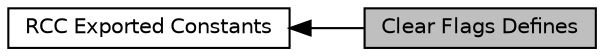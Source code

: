 digraph "Clear Flags Defines"
{
  edge [fontname="Helvetica",fontsize="10",labelfontname="Helvetica",labelfontsize="10"];
  node [fontname="Helvetica",fontsize="10",shape=box];
  rankdir=LR;
  Node2 [label="RCC Exported Constants",height=0.2,width=0.4,color="black", fillcolor="white", style="filled",URL="$group__RCC__LL__Exported__Constants.html",tooltip=" "];
  Node1 [label="Clear Flags Defines",height=0.2,width=0.4,color="black", fillcolor="grey75", style="filled", fontcolor="black",tooltip="Flags defines which can be used with LL_RCC_WriteReg function."];
  Node2->Node1 [shape=plaintext, dir="back", style="solid"];
}
